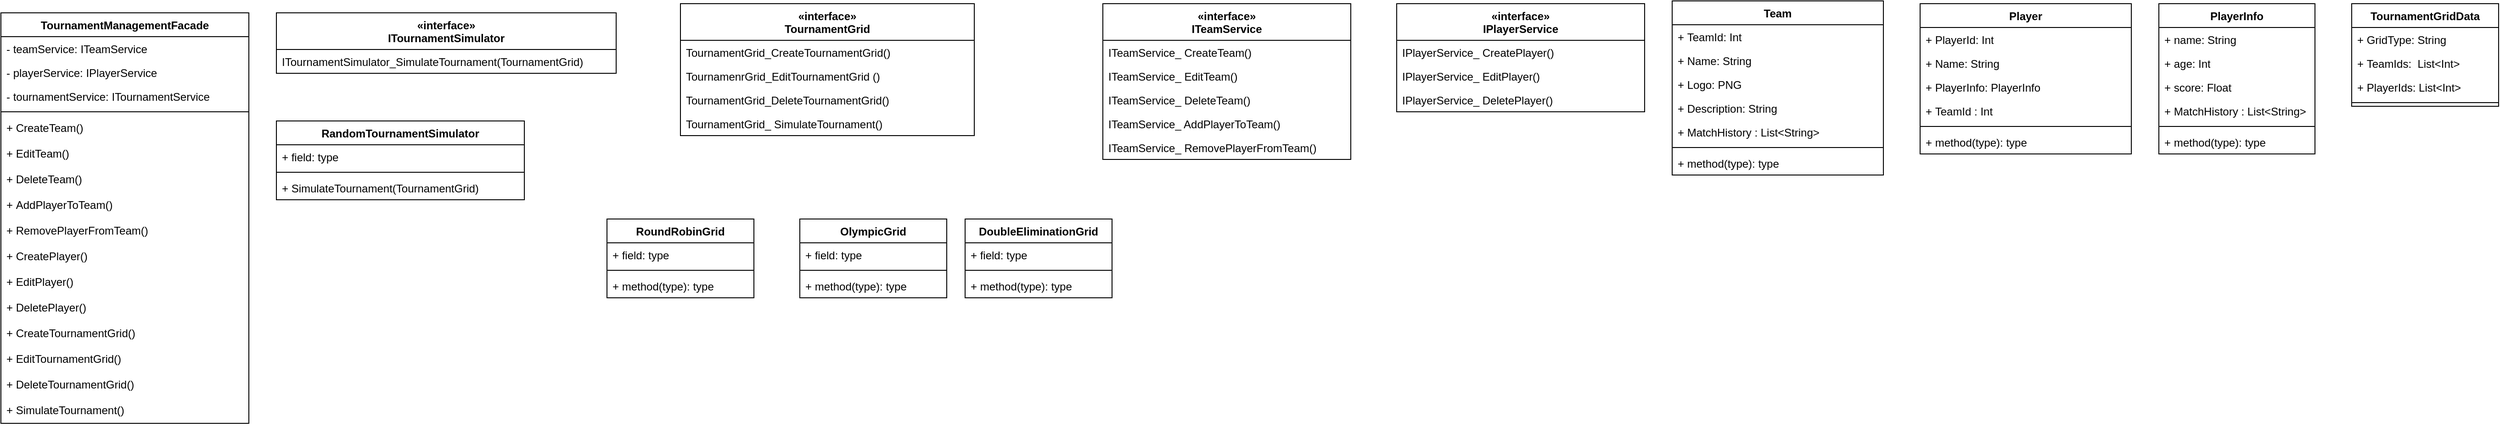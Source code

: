 <mxfile version="21.2.9" type="github">
  <diagram id="C5RBs43oDa-KdzZeNtuy" name="Page-1">
    <mxGraphModel dx="3264" dy="1377" grid="1" gridSize="10" guides="1" tooltips="1" connect="1" arrows="1" fold="1" page="1" pageScale="1" pageWidth="827" pageHeight="1169" math="0" shadow="0">
      <root>
        <mxCell id="WIyWlLk6GJQsqaUBKTNV-0" />
        <mxCell id="WIyWlLk6GJQsqaUBKTNV-1" parent="WIyWlLk6GJQsqaUBKTNV-0" />
        <mxCell id="vm9r3D2uJ9Y_jTXmRqwd-94" value="«interface»&lt;br style=&quot;border-color: var(--border-color); font-weight: 400;&quot;&gt;&lt;b style=&quot;border-color: var(--border-color);&quot;&gt;ITeamService&lt;/b&gt;" style="swimlane;fontStyle=1;align=center;verticalAlign=top;childLayout=stackLayout;horizontal=1;startSize=40;horizontalStack=0;resizeParent=1;resizeParentMax=0;resizeLast=0;collapsible=1;marginBottom=0;whiteSpace=wrap;html=1;" vertex="1" parent="WIyWlLk6GJQsqaUBKTNV-1">
          <mxGeometry x="460" y="350" width="270" height="170" as="geometry">
            <mxRectangle x="480" y="430" width="120" height="40" as="alternateBounds" />
          </mxGeometry>
        </mxCell>
        <mxCell id="vm9r3D2uJ9Y_jTXmRqwd-95" value="ITeamService_ CreateTeam()" style="text;strokeColor=none;fillColor=none;align=left;verticalAlign=top;spacingLeft=4;spacingRight=4;overflow=hidden;rotatable=0;points=[[0,0.5],[1,0.5]];portConstraint=eastwest;whiteSpace=wrap;html=1;" vertex="1" parent="vm9r3D2uJ9Y_jTXmRqwd-94">
          <mxGeometry y="40" width="270" height="26" as="geometry" />
        </mxCell>
        <mxCell id="vm9r3D2uJ9Y_jTXmRqwd-100" value="ITeamService_ EditTeam()" style="text;strokeColor=none;fillColor=none;align=left;verticalAlign=top;spacingLeft=4;spacingRight=4;overflow=hidden;rotatable=0;points=[[0,0.5],[1,0.5]];portConstraint=eastwest;whiteSpace=wrap;html=1;" vertex="1" parent="vm9r3D2uJ9Y_jTXmRqwd-94">
          <mxGeometry y="66" width="270" height="26" as="geometry" />
        </mxCell>
        <mxCell id="vm9r3D2uJ9Y_jTXmRqwd-98" value="ITeamService_ DeleteTeam()" style="text;strokeColor=none;fillColor=none;align=left;verticalAlign=top;spacingLeft=4;spacingRight=4;overflow=hidden;rotatable=0;points=[[0,0.5],[1,0.5]];portConstraint=eastwest;whiteSpace=wrap;html=1;" vertex="1" parent="vm9r3D2uJ9Y_jTXmRqwd-94">
          <mxGeometry y="92" width="270" height="26" as="geometry" />
        </mxCell>
        <mxCell id="vm9r3D2uJ9Y_jTXmRqwd-101" value="ITeamService_ AddPlayerToTeam()" style="text;strokeColor=none;fillColor=none;align=left;verticalAlign=top;spacingLeft=4;spacingRight=4;overflow=hidden;rotatable=0;points=[[0,0.5],[1,0.5]];portConstraint=eastwest;whiteSpace=wrap;html=1;" vertex="1" parent="vm9r3D2uJ9Y_jTXmRqwd-94">
          <mxGeometry y="118" width="270" height="26" as="geometry" />
        </mxCell>
        <mxCell id="vm9r3D2uJ9Y_jTXmRqwd-99" value="ITeamService_ RemovePlayerFromTeam()" style="text;strokeColor=none;fillColor=none;align=left;verticalAlign=top;spacingLeft=4;spacingRight=4;overflow=hidden;rotatable=0;points=[[0,0.5],[1,0.5]];portConstraint=eastwest;whiteSpace=wrap;html=1;" vertex="1" parent="vm9r3D2uJ9Y_jTXmRqwd-94">
          <mxGeometry y="144" width="270" height="26" as="geometry" />
        </mxCell>
        <mxCell id="vm9r3D2uJ9Y_jTXmRqwd-103" value="«interface»&lt;br style=&quot;border-color: var(--border-color); font-weight: 400;&quot;&gt;IPlayerService" style="swimlane;fontStyle=1;align=center;verticalAlign=top;childLayout=stackLayout;horizontal=1;startSize=40;horizontalStack=0;resizeParent=1;resizeParentMax=0;resizeLast=0;collapsible=1;marginBottom=0;whiteSpace=wrap;html=1;" vertex="1" parent="WIyWlLk6GJQsqaUBKTNV-1">
          <mxGeometry x="780" y="350" width="270" height="118" as="geometry">
            <mxRectangle x="480" y="430" width="120" height="40" as="alternateBounds" />
          </mxGeometry>
        </mxCell>
        <mxCell id="vm9r3D2uJ9Y_jTXmRqwd-104" value="IPlayerService_ CreatePlayer()" style="text;strokeColor=none;fillColor=none;align=left;verticalAlign=top;spacingLeft=4;spacingRight=4;overflow=hidden;rotatable=0;points=[[0,0.5],[1,0.5]];portConstraint=eastwest;whiteSpace=wrap;html=1;" vertex="1" parent="vm9r3D2uJ9Y_jTXmRqwd-103">
          <mxGeometry y="40" width="270" height="26" as="geometry" />
        </mxCell>
        <mxCell id="vm9r3D2uJ9Y_jTXmRqwd-105" value="IPlayerService_&amp;nbsp;EditPlayer()" style="text;strokeColor=none;fillColor=none;align=left;verticalAlign=top;spacingLeft=4;spacingRight=4;overflow=hidden;rotatable=0;points=[[0,0.5],[1,0.5]];portConstraint=eastwest;whiteSpace=wrap;html=1;" vertex="1" parent="vm9r3D2uJ9Y_jTXmRqwd-103">
          <mxGeometry y="66" width="270" height="26" as="geometry" />
        </mxCell>
        <mxCell id="vm9r3D2uJ9Y_jTXmRqwd-106" value="IPlayerService_&amp;nbsp;DeletePlayer()" style="text;strokeColor=none;fillColor=none;align=left;verticalAlign=top;spacingLeft=4;spacingRight=4;overflow=hidden;rotatable=0;points=[[0,0.5],[1,0.5]];portConstraint=eastwest;whiteSpace=wrap;html=1;" vertex="1" parent="vm9r3D2uJ9Y_jTXmRqwd-103">
          <mxGeometry y="92" width="270" height="26" as="geometry" />
        </mxCell>
        <mxCell id="vm9r3D2uJ9Y_jTXmRqwd-109" value="Team" style="swimlane;fontStyle=1;align=center;verticalAlign=top;childLayout=stackLayout;horizontal=1;startSize=26;horizontalStack=0;resizeParent=1;resizeParentMax=0;resizeLast=0;collapsible=1;marginBottom=0;whiteSpace=wrap;html=1;" vertex="1" parent="WIyWlLk6GJQsqaUBKTNV-1">
          <mxGeometry x="1080" y="347" width="230" height="190" as="geometry" />
        </mxCell>
        <mxCell id="vm9r3D2uJ9Y_jTXmRqwd-110" value="+&amp;nbsp;TeamId: Int" style="text;strokeColor=none;fillColor=none;align=left;verticalAlign=top;spacingLeft=4;spacingRight=4;overflow=hidden;rotatable=0;points=[[0,0.5],[1,0.5]];portConstraint=eastwest;whiteSpace=wrap;html=1;" vertex="1" parent="vm9r3D2uJ9Y_jTXmRqwd-109">
          <mxGeometry y="26" width="230" height="26" as="geometry" />
        </mxCell>
        <mxCell id="vm9r3D2uJ9Y_jTXmRqwd-147" value="+&amp;nbsp;Name: String" style="text;strokeColor=none;fillColor=none;align=left;verticalAlign=top;spacingLeft=4;spacingRight=4;overflow=hidden;rotatable=0;points=[[0,0.5],[1,0.5]];portConstraint=eastwest;whiteSpace=wrap;html=1;" vertex="1" parent="vm9r3D2uJ9Y_jTXmRqwd-109">
          <mxGeometry y="52" width="230" height="26" as="geometry" />
        </mxCell>
        <mxCell id="vm9r3D2uJ9Y_jTXmRqwd-114" value="+ Logo: PNG" style="text;strokeColor=none;fillColor=none;align=left;verticalAlign=top;spacingLeft=4;spacingRight=4;overflow=hidden;rotatable=0;points=[[0,0.5],[1,0.5]];portConstraint=eastwest;whiteSpace=wrap;html=1;" vertex="1" parent="vm9r3D2uJ9Y_jTXmRqwd-109">
          <mxGeometry y="78" width="230" height="26" as="geometry" />
        </mxCell>
        <mxCell id="vm9r3D2uJ9Y_jTXmRqwd-148" value="+&amp;nbsp;Description: String" style="text;strokeColor=none;fillColor=none;align=left;verticalAlign=top;spacingLeft=4;spacingRight=4;overflow=hidden;rotatable=0;points=[[0,0.5],[1,0.5]];portConstraint=eastwest;whiteSpace=wrap;html=1;" vertex="1" parent="vm9r3D2uJ9Y_jTXmRqwd-109">
          <mxGeometry y="104" width="230" height="26" as="geometry" />
        </mxCell>
        <mxCell id="vm9r3D2uJ9Y_jTXmRqwd-115" value="+ MatchHistory : List&amp;lt;String&amp;gt;" style="text;strokeColor=none;fillColor=none;align=left;verticalAlign=top;spacingLeft=4;spacingRight=4;overflow=hidden;rotatable=0;points=[[0,0.5],[1,0.5]];portConstraint=eastwest;whiteSpace=wrap;html=1;" vertex="1" parent="vm9r3D2uJ9Y_jTXmRqwd-109">
          <mxGeometry y="130" width="230" height="26" as="geometry" />
        </mxCell>
        <mxCell id="vm9r3D2uJ9Y_jTXmRqwd-111" value="" style="line;strokeWidth=1;fillColor=none;align=left;verticalAlign=middle;spacingTop=-1;spacingLeft=3;spacingRight=3;rotatable=0;labelPosition=right;points=[];portConstraint=eastwest;strokeColor=inherit;" vertex="1" parent="vm9r3D2uJ9Y_jTXmRqwd-109">
          <mxGeometry y="156" width="230" height="8" as="geometry" />
        </mxCell>
        <mxCell id="vm9r3D2uJ9Y_jTXmRqwd-146" value="+ method(type): type" style="text;strokeColor=none;fillColor=none;align=left;verticalAlign=top;spacingLeft=4;spacingRight=4;overflow=hidden;rotatable=0;points=[[0,0.5],[1,0.5]];portConstraint=eastwest;whiteSpace=wrap;html=1;" vertex="1" parent="vm9r3D2uJ9Y_jTXmRqwd-109">
          <mxGeometry y="164" width="230" height="26" as="geometry" />
        </mxCell>
        <mxCell id="vm9r3D2uJ9Y_jTXmRqwd-122" value="Player" style="swimlane;fontStyle=1;align=center;verticalAlign=top;childLayout=stackLayout;horizontal=1;startSize=26;horizontalStack=0;resizeParent=1;resizeParentMax=0;resizeLast=0;collapsible=1;marginBottom=0;whiteSpace=wrap;html=1;" vertex="1" parent="WIyWlLk6GJQsqaUBKTNV-1">
          <mxGeometry x="1350" y="350" width="230" height="164" as="geometry" />
        </mxCell>
        <mxCell id="vm9r3D2uJ9Y_jTXmRqwd-123" value="+&amp;nbsp;PlayerId: Int" style="text;strokeColor=none;fillColor=none;align=left;verticalAlign=top;spacingLeft=4;spacingRight=4;overflow=hidden;rotatable=0;points=[[0,0.5],[1,0.5]];portConstraint=eastwest;whiteSpace=wrap;html=1;" vertex="1" parent="vm9r3D2uJ9Y_jTXmRqwd-122">
          <mxGeometry y="26" width="230" height="26" as="geometry" />
        </mxCell>
        <mxCell id="vm9r3D2uJ9Y_jTXmRqwd-124" value="+ Name: String" style="text;strokeColor=none;fillColor=none;align=left;verticalAlign=top;spacingLeft=4;spacingRight=4;overflow=hidden;rotatable=0;points=[[0,0.5],[1,0.5]];portConstraint=eastwest;whiteSpace=wrap;html=1;" vertex="1" parent="vm9r3D2uJ9Y_jTXmRqwd-122">
          <mxGeometry y="52" width="230" height="26" as="geometry" />
        </mxCell>
        <mxCell id="vm9r3D2uJ9Y_jTXmRqwd-125" value="+&amp;nbsp;PlayerInfo:&amp;nbsp;PlayerInfo" style="text;strokeColor=none;fillColor=none;align=left;verticalAlign=top;spacingLeft=4;spacingRight=4;overflow=hidden;rotatable=0;points=[[0,0.5],[1,0.5]];portConstraint=eastwest;whiteSpace=wrap;html=1;" vertex="1" parent="vm9r3D2uJ9Y_jTXmRqwd-122">
          <mxGeometry y="78" width="230" height="26" as="geometry" />
        </mxCell>
        <mxCell id="vm9r3D2uJ9Y_jTXmRqwd-126" value="+&amp;nbsp;TeamId&amp;nbsp;: Int" style="text;strokeColor=none;fillColor=none;align=left;verticalAlign=top;spacingLeft=4;spacingRight=4;overflow=hidden;rotatable=0;points=[[0,0.5],[1,0.5]];portConstraint=eastwest;whiteSpace=wrap;html=1;" vertex="1" parent="vm9r3D2uJ9Y_jTXmRqwd-122">
          <mxGeometry y="104" width="230" height="26" as="geometry" />
        </mxCell>
        <mxCell id="vm9r3D2uJ9Y_jTXmRqwd-128" value="" style="line;strokeWidth=1;fillColor=none;align=left;verticalAlign=middle;spacingTop=-1;spacingLeft=3;spacingRight=3;rotatable=0;labelPosition=right;points=[];portConstraint=eastwest;strokeColor=inherit;" vertex="1" parent="vm9r3D2uJ9Y_jTXmRqwd-122">
          <mxGeometry y="130" width="230" height="8" as="geometry" />
        </mxCell>
        <mxCell id="vm9r3D2uJ9Y_jTXmRqwd-145" value="+ method(type): type" style="text;strokeColor=none;fillColor=none;align=left;verticalAlign=top;spacingLeft=4;spacingRight=4;overflow=hidden;rotatable=0;points=[[0,0.5],[1,0.5]];portConstraint=eastwest;whiteSpace=wrap;html=1;" vertex="1" parent="vm9r3D2uJ9Y_jTXmRqwd-122">
          <mxGeometry y="138" width="230" height="26" as="geometry" />
        </mxCell>
        <mxCell id="vm9r3D2uJ9Y_jTXmRqwd-130" value="PlayerInfo" style="swimlane;fontStyle=1;align=center;verticalAlign=top;childLayout=stackLayout;horizontal=1;startSize=26;horizontalStack=0;resizeParent=1;resizeParentMax=0;resizeLast=0;collapsible=1;marginBottom=0;whiteSpace=wrap;html=1;" vertex="1" parent="WIyWlLk6GJQsqaUBKTNV-1">
          <mxGeometry x="1610" y="350" width="170" height="164" as="geometry" />
        </mxCell>
        <mxCell id="vm9r3D2uJ9Y_jTXmRqwd-131" value="+ name: String" style="text;strokeColor=none;fillColor=none;align=left;verticalAlign=top;spacingLeft=4;spacingRight=4;overflow=hidden;rotatable=0;points=[[0,0.5],[1,0.5]];portConstraint=eastwest;whiteSpace=wrap;html=1;" vertex="1" parent="vm9r3D2uJ9Y_jTXmRqwd-130">
          <mxGeometry y="26" width="170" height="26" as="geometry" />
        </mxCell>
        <mxCell id="vm9r3D2uJ9Y_jTXmRqwd-172" value="+ age: Int" style="text;strokeColor=none;fillColor=none;align=left;verticalAlign=top;spacingLeft=4;spacingRight=4;overflow=hidden;rotatable=0;points=[[0,0.5],[1,0.5]];portConstraint=eastwest;whiteSpace=wrap;html=1;" vertex="1" parent="vm9r3D2uJ9Y_jTXmRqwd-130">
          <mxGeometry y="52" width="170" height="26" as="geometry" />
        </mxCell>
        <mxCell id="vm9r3D2uJ9Y_jTXmRqwd-171" value="+ score: Float" style="text;strokeColor=none;fillColor=none;align=left;verticalAlign=top;spacingLeft=4;spacingRight=4;overflow=hidden;rotatable=0;points=[[0,0.5],[1,0.5]];portConstraint=eastwest;whiteSpace=wrap;html=1;" vertex="1" parent="vm9r3D2uJ9Y_jTXmRqwd-130">
          <mxGeometry y="78" width="170" height="26" as="geometry" />
        </mxCell>
        <mxCell id="vm9r3D2uJ9Y_jTXmRqwd-173" value="+ MatchHistory : List&amp;lt;String&amp;gt;" style="text;strokeColor=none;fillColor=none;align=left;verticalAlign=top;spacingLeft=4;spacingRight=4;overflow=hidden;rotatable=0;points=[[0,0.5],[1,0.5]];portConstraint=eastwest;whiteSpace=wrap;html=1;" vertex="1" parent="vm9r3D2uJ9Y_jTXmRqwd-130">
          <mxGeometry y="104" width="170" height="26" as="geometry" />
        </mxCell>
        <mxCell id="vm9r3D2uJ9Y_jTXmRqwd-132" value="" style="line;strokeWidth=1;fillColor=none;align=left;verticalAlign=middle;spacingTop=-1;spacingLeft=3;spacingRight=3;rotatable=0;labelPosition=right;points=[];portConstraint=eastwest;strokeColor=inherit;" vertex="1" parent="vm9r3D2uJ9Y_jTXmRqwd-130">
          <mxGeometry y="130" width="170" height="8" as="geometry" />
        </mxCell>
        <mxCell id="vm9r3D2uJ9Y_jTXmRqwd-133" value="+ method(type): type" style="text;strokeColor=none;fillColor=none;align=left;verticalAlign=top;spacingLeft=4;spacingRight=4;overflow=hidden;rotatable=0;points=[[0,0.5],[1,0.5]];portConstraint=eastwest;whiteSpace=wrap;html=1;" vertex="1" parent="vm9r3D2uJ9Y_jTXmRqwd-130">
          <mxGeometry y="138" width="170" height="26" as="geometry" />
        </mxCell>
        <mxCell id="vm9r3D2uJ9Y_jTXmRqwd-149" value="«interface»&lt;br style=&quot;border-color: var(--border-color); font-weight: 400;&quot;&gt;TournamentGrid" style="swimlane;fontStyle=1;align=center;verticalAlign=top;childLayout=stackLayout;horizontal=1;startSize=40;horizontalStack=0;resizeParent=1;resizeParentMax=0;resizeLast=0;collapsible=1;marginBottom=0;whiteSpace=wrap;html=1;" vertex="1" parent="WIyWlLk6GJQsqaUBKTNV-1">
          <mxGeometry y="350" width="320" height="144" as="geometry">
            <mxRectangle x="480" y="430" width="120" height="40" as="alternateBounds" />
          </mxGeometry>
        </mxCell>
        <mxCell id="vm9r3D2uJ9Y_jTXmRqwd-150" value="TournamentGrid_CreateTournamentGrid()" style="text;strokeColor=none;fillColor=none;align=left;verticalAlign=top;spacingLeft=4;spacingRight=4;overflow=hidden;rotatable=0;points=[[0,0.5],[1,0.5]];portConstraint=eastwest;whiteSpace=wrap;html=1;" vertex="1" parent="vm9r3D2uJ9Y_jTXmRqwd-149">
          <mxGeometry y="40" width="320" height="26" as="geometry" />
        </mxCell>
        <mxCell id="vm9r3D2uJ9Y_jTXmRqwd-151" value="TournamenrGrid_EditTournamentGrid ()" style="text;strokeColor=none;fillColor=none;align=left;verticalAlign=top;spacingLeft=4;spacingRight=4;overflow=hidden;rotatable=0;points=[[0,0.5],[1,0.5]];portConstraint=eastwest;whiteSpace=wrap;html=1;" vertex="1" parent="vm9r3D2uJ9Y_jTXmRqwd-149">
          <mxGeometry y="66" width="320" height="26" as="geometry" />
        </mxCell>
        <mxCell id="vm9r3D2uJ9Y_jTXmRqwd-152" value="TournamentGrid_DeleteTournamentGrid()" style="text;strokeColor=none;fillColor=none;align=left;verticalAlign=top;spacingLeft=4;spacingRight=4;overflow=hidden;rotatable=0;points=[[0,0.5],[1,0.5]];portConstraint=eastwest;whiteSpace=wrap;html=1;" vertex="1" parent="vm9r3D2uJ9Y_jTXmRqwd-149">
          <mxGeometry y="92" width="320" height="26" as="geometry" />
        </mxCell>
        <mxCell id="vm9r3D2uJ9Y_jTXmRqwd-153" value="TournamentGrid_ SimulateTournament()" style="text;strokeColor=none;fillColor=none;align=left;verticalAlign=top;spacingLeft=4;spacingRight=4;overflow=hidden;rotatable=0;points=[[0,0.5],[1,0.5]];portConstraint=eastwest;whiteSpace=wrap;html=1;" vertex="1" parent="vm9r3D2uJ9Y_jTXmRqwd-149">
          <mxGeometry y="118" width="320" height="26" as="geometry" />
        </mxCell>
        <mxCell id="vm9r3D2uJ9Y_jTXmRqwd-155" value="RoundRobinGrid" style="swimlane;fontStyle=1;align=center;verticalAlign=top;childLayout=stackLayout;horizontal=1;startSize=26;horizontalStack=0;resizeParent=1;resizeParentMax=0;resizeLast=0;collapsible=1;marginBottom=0;whiteSpace=wrap;html=1;" vertex="1" parent="WIyWlLk6GJQsqaUBKTNV-1">
          <mxGeometry x="-80" y="585" width="160" height="86" as="geometry" />
        </mxCell>
        <mxCell id="vm9r3D2uJ9Y_jTXmRqwd-156" value="+ field: type" style="text;strokeColor=none;fillColor=none;align=left;verticalAlign=top;spacingLeft=4;spacingRight=4;overflow=hidden;rotatable=0;points=[[0,0.5],[1,0.5]];portConstraint=eastwest;whiteSpace=wrap;html=1;" vertex="1" parent="vm9r3D2uJ9Y_jTXmRqwd-155">
          <mxGeometry y="26" width="160" height="26" as="geometry" />
        </mxCell>
        <mxCell id="vm9r3D2uJ9Y_jTXmRqwd-157" value="" style="line;strokeWidth=1;fillColor=none;align=left;verticalAlign=middle;spacingTop=-1;spacingLeft=3;spacingRight=3;rotatable=0;labelPosition=right;points=[];portConstraint=eastwest;strokeColor=inherit;" vertex="1" parent="vm9r3D2uJ9Y_jTXmRqwd-155">
          <mxGeometry y="52" width="160" height="8" as="geometry" />
        </mxCell>
        <mxCell id="vm9r3D2uJ9Y_jTXmRqwd-158" value="+ method(type): type" style="text;strokeColor=none;fillColor=none;align=left;verticalAlign=top;spacingLeft=4;spacingRight=4;overflow=hidden;rotatable=0;points=[[0,0.5],[1,0.5]];portConstraint=eastwest;whiteSpace=wrap;html=1;" vertex="1" parent="vm9r3D2uJ9Y_jTXmRqwd-155">
          <mxGeometry y="60" width="160" height="26" as="geometry" />
        </mxCell>
        <mxCell id="vm9r3D2uJ9Y_jTXmRqwd-159" value="OlympicGrid" style="swimlane;fontStyle=1;align=center;verticalAlign=top;childLayout=stackLayout;horizontal=1;startSize=26;horizontalStack=0;resizeParent=1;resizeParentMax=0;resizeLast=0;collapsible=1;marginBottom=0;whiteSpace=wrap;html=1;" vertex="1" parent="WIyWlLk6GJQsqaUBKTNV-1">
          <mxGeometry x="130" y="585" width="160" height="86" as="geometry" />
        </mxCell>
        <mxCell id="vm9r3D2uJ9Y_jTXmRqwd-160" value="+ field: type" style="text;strokeColor=none;fillColor=none;align=left;verticalAlign=top;spacingLeft=4;spacingRight=4;overflow=hidden;rotatable=0;points=[[0,0.5],[1,0.5]];portConstraint=eastwest;whiteSpace=wrap;html=1;" vertex="1" parent="vm9r3D2uJ9Y_jTXmRqwd-159">
          <mxGeometry y="26" width="160" height="26" as="geometry" />
        </mxCell>
        <mxCell id="vm9r3D2uJ9Y_jTXmRqwd-161" value="" style="line;strokeWidth=1;fillColor=none;align=left;verticalAlign=middle;spacingTop=-1;spacingLeft=3;spacingRight=3;rotatable=0;labelPosition=right;points=[];portConstraint=eastwest;strokeColor=inherit;" vertex="1" parent="vm9r3D2uJ9Y_jTXmRqwd-159">
          <mxGeometry y="52" width="160" height="8" as="geometry" />
        </mxCell>
        <mxCell id="vm9r3D2uJ9Y_jTXmRqwd-162" value="+ method(type): type" style="text;strokeColor=none;fillColor=none;align=left;verticalAlign=top;spacingLeft=4;spacingRight=4;overflow=hidden;rotatable=0;points=[[0,0.5],[1,0.5]];portConstraint=eastwest;whiteSpace=wrap;html=1;" vertex="1" parent="vm9r3D2uJ9Y_jTXmRqwd-159">
          <mxGeometry y="60" width="160" height="26" as="geometry" />
        </mxCell>
        <mxCell id="vm9r3D2uJ9Y_jTXmRqwd-163" value="DoubleEliminationGrid" style="swimlane;fontStyle=1;align=center;verticalAlign=top;childLayout=stackLayout;horizontal=1;startSize=26;horizontalStack=0;resizeParent=1;resizeParentMax=0;resizeLast=0;collapsible=1;marginBottom=0;whiteSpace=wrap;html=1;" vertex="1" parent="WIyWlLk6GJQsqaUBKTNV-1">
          <mxGeometry x="310" y="585" width="160" height="86" as="geometry" />
        </mxCell>
        <mxCell id="vm9r3D2uJ9Y_jTXmRqwd-164" value="+ field: type" style="text;strokeColor=none;fillColor=none;align=left;verticalAlign=top;spacingLeft=4;spacingRight=4;overflow=hidden;rotatable=0;points=[[0,0.5],[1,0.5]];portConstraint=eastwest;whiteSpace=wrap;html=1;" vertex="1" parent="vm9r3D2uJ9Y_jTXmRqwd-163">
          <mxGeometry y="26" width="160" height="26" as="geometry" />
        </mxCell>
        <mxCell id="vm9r3D2uJ9Y_jTXmRqwd-165" value="" style="line;strokeWidth=1;fillColor=none;align=left;verticalAlign=middle;spacingTop=-1;spacingLeft=3;spacingRight=3;rotatable=0;labelPosition=right;points=[];portConstraint=eastwest;strokeColor=inherit;" vertex="1" parent="vm9r3D2uJ9Y_jTXmRqwd-163">
          <mxGeometry y="52" width="160" height="8" as="geometry" />
        </mxCell>
        <mxCell id="vm9r3D2uJ9Y_jTXmRqwd-166" value="+ method(type): type" style="text;strokeColor=none;fillColor=none;align=left;verticalAlign=top;spacingLeft=4;spacingRight=4;overflow=hidden;rotatable=0;points=[[0,0.5],[1,0.5]];portConstraint=eastwest;whiteSpace=wrap;html=1;" vertex="1" parent="vm9r3D2uJ9Y_jTXmRqwd-163">
          <mxGeometry y="60" width="160" height="26" as="geometry" />
        </mxCell>
        <mxCell id="vm9r3D2uJ9Y_jTXmRqwd-167" value="TournamentGridData" style="swimlane;fontStyle=1;align=center;verticalAlign=top;childLayout=stackLayout;horizontal=1;startSize=26;horizontalStack=0;resizeParent=1;resizeParentMax=0;resizeLast=0;collapsible=1;marginBottom=0;whiteSpace=wrap;html=1;" vertex="1" parent="WIyWlLk6GJQsqaUBKTNV-1">
          <mxGeometry x="1820" y="350" width="160" height="112" as="geometry" />
        </mxCell>
        <mxCell id="vm9r3D2uJ9Y_jTXmRqwd-168" value="+&amp;nbsp;GridType: String" style="text;strokeColor=none;fillColor=none;align=left;verticalAlign=top;spacingLeft=4;spacingRight=4;overflow=hidden;rotatable=0;points=[[0,0.5],[1,0.5]];portConstraint=eastwest;whiteSpace=wrap;html=1;" vertex="1" parent="vm9r3D2uJ9Y_jTXmRqwd-167">
          <mxGeometry y="26" width="160" height="26" as="geometry" />
        </mxCell>
        <mxCell id="vm9r3D2uJ9Y_jTXmRqwd-176" value="+&amp;nbsp;TeamIds:&amp;nbsp;&amp;nbsp;List&amp;lt;Int&amp;gt;" style="text;strokeColor=none;fillColor=none;align=left;verticalAlign=top;spacingLeft=4;spacingRight=4;overflow=hidden;rotatable=0;points=[[0,0.5],[1,0.5]];portConstraint=eastwest;whiteSpace=wrap;html=1;" vertex="1" parent="vm9r3D2uJ9Y_jTXmRqwd-167">
          <mxGeometry y="52" width="160" height="26" as="geometry" />
        </mxCell>
        <mxCell id="vm9r3D2uJ9Y_jTXmRqwd-175" value="+&amp;nbsp;PlayerIds: List&amp;lt;Int&amp;gt;" style="text;strokeColor=none;fillColor=none;align=left;verticalAlign=top;spacingLeft=4;spacingRight=4;overflow=hidden;rotatable=0;points=[[0,0.5],[1,0.5]];portConstraint=eastwest;whiteSpace=wrap;html=1;" vertex="1" parent="vm9r3D2uJ9Y_jTXmRqwd-167">
          <mxGeometry y="78" width="160" height="26" as="geometry" />
        </mxCell>
        <mxCell id="vm9r3D2uJ9Y_jTXmRqwd-169" value="" style="line;strokeWidth=1;fillColor=none;align=left;verticalAlign=middle;spacingTop=-1;spacingLeft=3;spacingRight=3;rotatable=0;labelPosition=right;points=[];portConstraint=eastwest;strokeColor=inherit;" vertex="1" parent="vm9r3D2uJ9Y_jTXmRqwd-167">
          <mxGeometry y="104" width="160" height="8" as="geometry" />
        </mxCell>
        <mxCell id="vm9r3D2uJ9Y_jTXmRqwd-181" value="«interface»&lt;br style=&quot;border-color: var(--border-color); font-weight: 400;&quot;&gt;ITournamentSimulator" style="swimlane;fontStyle=1;align=center;verticalAlign=top;childLayout=stackLayout;horizontal=1;startSize=40;horizontalStack=0;resizeParent=1;resizeParentMax=0;resizeLast=0;collapsible=1;marginBottom=0;whiteSpace=wrap;html=1;" vertex="1" parent="WIyWlLk6GJQsqaUBKTNV-1">
          <mxGeometry x="-440" y="360" width="370" height="66" as="geometry">
            <mxRectangle x="480" y="430" width="120" height="40" as="alternateBounds" />
          </mxGeometry>
        </mxCell>
        <mxCell id="vm9r3D2uJ9Y_jTXmRqwd-182" value="ITournamentSimulator_SimulateTournament(TournamentGrid)" style="text;strokeColor=none;fillColor=none;align=left;verticalAlign=top;spacingLeft=4;spacingRight=4;overflow=hidden;rotatable=0;points=[[0,0.5],[1,0.5]];portConstraint=eastwest;whiteSpace=wrap;html=1;" vertex="1" parent="vm9r3D2uJ9Y_jTXmRqwd-181">
          <mxGeometry y="40" width="370" height="26" as="geometry" />
        </mxCell>
        <mxCell id="vm9r3D2uJ9Y_jTXmRqwd-186" value="RandomTournamentSimulator" style="swimlane;fontStyle=1;align=center;verticalAlign=top;childLayout=stackLayout;horizontal=1;startSize=26;horizontalStack=0;resizeParent=1;resizeParentMax=0;resizeLast=0;collapsible=1;marginBottom=0;whiteSpace=wrap;html=1;" vertex="1" parent="WIyWlLk6GJQsqaUBKTNV-1">
          <mxGeometry x="-440" y="478" width="270" height="86" as="geometry" />
        </mxCell>
        <mxCell id="vm9r3D2uJ9Y_jTXmRqwd-187" value="+ field: type" style="text;strokeColor=none;fillColor=none;align=left;verticalAlign=top;spacingLeft=4;spacingRight=4;overflow=hidden;rotatable=0;points=[[0,0.5],[1,0.5]];portConstraint=eastwest;whiteSpace=wrap;html=1;" vertex="1" parent="vm9r3D2uJ9Y_jTXmRqwd-186">
          <mxGeometry y="26" width="270" height="26" as="geometry" />
        </mxCell>
        <mxCell id="vm9r3D2uJ9Y_jTXmRqwd-188" value="" style="line;strokeWidth=1;fillColor=none;align=left;verticalAlign=middle;spacingTop=-1;spacingLeft=3;spacingRight=3;rotatable=0;labelPosition=right;points=[];portConstraint=eastwest;strokeColor=inherit;" vertex="1" parent="vm9r3D2uJ9Y_jTXmRqwd-186">
          <mxGeometry y="52" width="270" height="8" as="geometry" />
        </mxCell>
        <mxCell id="vm9r3D2uJ9Y_jTXmRqwd-189" value="+&amp;nbsp;SimulateTournament(TournamentGrid)" style="text;strokeColor=none;fillColor=none;align=left;verticalAlign=top;spacingLeft=4;spacingRight=4;overflow=hidden;rotatable=0;points=[[0,0.5],[1,0.5]];portConstraint=eastwest;whiteSpace=wrap;html=1;" vertex="1" parent="vm9r3D2uJ9Y_jTXmRqwd-186">
          <mxGeometry y="60" width="270" height="26" as="geometry" />
        </mxCell>
        <mxCell id="vm9r3D2uJ9Y_jTXmRqwd-190" value="TournamentManagementFacade" style="swimlane;fontStyle=1;align=center;verticalAlign=top;childLayout=stackLayout;horizontal=1;startSize=26;horizontalStack=0;resizeParent=1;resizeParentMax=0;resizeLast=0;collapsible=1;marginBottom=0;whiteSpace=wrap;html=1;" vertex="1" parent="WIyWlLk6GJQsqaUBKTNV-1">
          <mxGeometry x="-740" y="360" width="270" height="448" as="geometry" />
        </mxCell>
        <mxCell id="vm9r3D2uJ9Y_jTXmRqwd-191" value="-&amp;nbsp;teamService:&amp;nbsp;ITeamService" style="text;strokeColor=none;fillColor=none;align=left;verticalAlign=top;spacingLeft=4;spacingRight=4;overflow=hidden;rotatable=0;points=[[0,0.5],[1,0.5]];portConstraint=eastwest;whiteSpace=wrap;html=1;" vertex="1" parent="vm9r3D2uJ9Y_jTXmRqwd-190">
          <mxGeometry y="26" width="270" height="26" as="geometry" />
        </mxCell>
        <mxCell id="vm9r3D2uJ9Y_jTXmRqwd-195" value="-&amp;nbsp;playerService:&amp;nbsp;IPlayerService" style="text;strokeColor=none;fillColor=none;align=left;verticalAlign=top;spacingLeft=4;spacingRight=4;overflow=hidden;rotatable=0;points=[[0,0.5],[1,0.5]];portConstraint=eastwest;whiteSpace=wrap;html=1;" vertex="1" parent="vm9r3D2uJ9Y_jTXmRqwd-190">
          <mxGeometry y="52" width="270" height="26" as="geometry" />
        </mxCell>
        <mxCell id="vm9r3D2uJ9Y_jTXmRqwd-194" value="-&amp;nbsp;tournamentService:&amp;nbsp;ITournamentService" style="text;strokeColor=none;fillColor=none;align=left;verticalAlign=top;spacingLeft=4;spacingRight=4;overflow=hidden;rotatable=0;points=[[0,0.5],[1,0.5]];portConstraint=eastwest;whiteSpace=wrap;html=1;" vertex="1" parent="vm9r3D2uJ9Y_jTXmRqwd-190">
          <mxGeometry y="78" width="270" height="26" as="geometry" />
        </mxCell>
        <mxCell id="vm9r3D2uJ9Y_jTXmRqwd-192" value="" style="line;strokeWidth=1;fillColor=none;align=left;verticalAlign=middle;spacingTop=-1;spacingLeft=3;spacingRight=3;rotatable=0;labelPosition=right;points=[];portConstraint=eastwest;strokeColor=inherit;" vertex="1" parent="vm9r3D2uJ9Y_jTXmRqwd-190">
          <mxGeometry y="104" width="270" height="8" as="geometry" />
        </mxCell>
        <mxCell id="vm9r3D2uJ9Y_jTXmRqwd-193" value="+&amp;nbsp;CreateTeam()" style="text;strokeColor=none;fillColor=none;align=left;verticalAlign=top;spacingLeft=4;spacingRight=4;overflow=hidden;rotatable=0;points=[[0,0.5],[1,0.5]];portConstraint=eastwest;whiteSpace=wrap;html=1;" vertex="1" parent="vm9r3D2uJ9Y_jTXmRqwd-190">
          <mxGeometry y="112" width="270" height="28" as="geometry" />
        </mxCell>
        <mxCell id="vm9r3D2uJ9Y_jTXmRqwd-198" value="+&amp;nbsp;EditTeam()" style="text;strokeColor=none;fillColor=none;align=left;verticalAlign=top;spacingLeft=4;spacingRight=4;overflow=hidden;rotatable=0;points=[[0,0.5],[1,0.5]];portConstraint=eastwest;whiteSpace=wrap;html=1;" vertex="1" parent="vm9r3D2uJ9Y_jTXmRqwd-190">
          <mxGeometry y="140" width="270" height="28" as="geometry" />
        </mxCell>
        <mxCell id="vm9r3D2uJ9Y_jTXmRqwd-201" value="+&amp;nbsp;DeleteTeam()" style="text;strokeColor=none;fillColor=none;align=left;verticalAlign=top;spacingLeft=4;spacingRight=4;overflow=hidden;rotatable=0;points=[[0,0.5],[1,0.5]];portConstraint=eastwest;whiteSpace=wrap;html=1;" vertex="1" parent="vm9r3D2uJ9Y_jTXmRqwd-190">
          <mxGeometry y="168" width="270" height="28" as="geometry" />
        </mxCell>
        <mxCell id="vm9r3D2uJ9Y_jTXmRqwd-203" value="+&amp;nbsp;AddPlayerToTeam()" style="text;strokeColor=none;fillColor=none;align=left;verticalAlign=top;spacingLeft=4;spacingRight=4;overflow=hidden;rotatable=0;points=[[0,0.5],[1,0.5]];portConstraint=eastwest;whiteSpace=wrap;html=1;" vertex="1" parent="vm9r3D2uJ9Y_jTXmRqwd-190">
          <mxGeometry y="196" width="270" height="28" as="geometry" />
        </mxCell>
        <mxCell id="vm9r3D2uJ9Y_jTXmRqwd-205" value="+&amp;nbsp;RemovePlayerFromTeam()" style="text;strokeColor=none;fillColor=none;align=left;verticalAlign=top;spacingLeft=4;spacingRight=4;overflow=hidden;rotatable=0;points=[[0,0.5],[1,0.5]];portConstraint=eastwest;whiteSpace=wrap;html=1;" vertex="1" parent="vm9r3D2uJ9Y_jTXmRqwd-190">
          <mxGeometry y="224" width="270" height="28" as="geometry" />
        </mxCell>
        <mxCell id="vm9r3D2uJ9Y_jTXmRqwd-206" value="+&amp;nbsp;CreatePlayer()" style="text;strokeColor=none;fillColor=none;align=left;verticalAlign=top;spacingLeft=4;spacingRight=4;overflow=hidden;rotatable=0;points=[[0,0.5],[1,0.5]];portConstraint=eastwest;whiteSpace=wrap;html=1;" vertex="1" parent="vm9r3D2uJ9Y_jTXmRqwd-190">
          <mxGeometry y="252" width="270" height="28" as="geometry" />
        </mxCell>
        <mxCell id="vm9r3D2uJ9Y_jTXmRqwd-204" value="+&amp;nbsp;EditPlayer()" style="text;strokeColor=none;fillColor=none;align=left;verticalAlign=top;spacingLeft=4;spacingRight=4;overflow=hidden;rotatable=0;points=[[0,0.5],[1,0.5]];portConstraint=eastwest;whiteSpace=wrap;html=1;" vertex="1" parent="vm9r3D2uJ9Y_jTXmRqwd-190">
          <mxGeometry y="280" width="270" height="28" as="geometry" />
        </mxCell>
        <mxCell id="vm9r3D2uJ9Y_jTXmRqwd-202" value="+&amp;nbsp;DeletePlayer()" style="text;strokeColor=none;fillColor=none;align=left;verticalAlign=top;spacingLeft=4;spacingRight=4;overflow=hidden;rotatable=0;points=[[0,0.5],[1,0.5]];portConstraint=eastwest;whiteSpace=wrap;html=1;" vertex="1" parent="vm9r3D2uJ9Y_jTXmRqwd-190">
          <mxGeometry y="308" width="270" height="28" as="geometry" />
        </mxCell>
        <mxCell id="vm9r3D2uJ9Y_jTXmRqwd-200" value="+&amp;nbsp;CreateTournamentGrid()" style="text;strokeColor=none;fillColor=none;align=left;verticalAlign=top;spacingLeft=4;spacingRight=4;overflow=hidden;rotatable=0;points=[[0,0.5],[1,0.5]];portConstraint=eastwest;whiteSpace=wrap;html=1;" vertex="1" parent="vm9r3D2uJ9Y_jTXmRqwd-190">
          <mxGeometry y="336" width="270" height="28" as="geometry" />
        </mxCell>
        <mxCell id="vm9r3D2uJ9Y_jTXmRqwd-207" value="+&amp;nbsp;EditTournamentGrid()" style="text;strokeColor=none;fillColor=none;align=left;verticalAlign=top;spacingLeft=4;spacingRight=4;overflow=hidden;rotatable=0;points=[[0,0.5],[1,0.5]];portConstraint=eastwest;whiteSpace=wrap;html=1;" vertex="1" parent="vm9r3D2uJ9Y_jTXmRqwd-190">
          <mxGeometry y="364" width="270" height="28" as="geometry" />
        </mxCell>
        <mxCell id="vm9r3D2uJ9Y_jTXmRqwd-199" value="+&amp;nbsp;DeleteTournamentGrid()" style="text;strokeColor=none;fillColor=none;align=left;verticalAlign=top;spacingLeft=4;spacingRight=4;overflow=hidden;rotatable=0;points=[[0,0.5],[1,0.5]];portConstraint=eastwest;whiteSpace=wrap;html=1;" vertex="1" parent="vm9r3D2uJ9Y_jTXmRqwd-190">
          <mxGeometry y="392" width="270" height="28" as="geometry" />
        </mxCell>
        <mxCell id="vm9r3D2uJ9Y_jTXmRqwd-208" value="+&amp;nbsp;SimulateTournament()" style="text;strokeColor=none;fillColor=none;align=left;verticalAlign=top;spacingLeft=4;spacingRight=4;overflow=hidden;rotatable=0;points=[[0,0.5],[1,0.5]];portConstraint=eastwest;whiteSpace=wrap;html=1;" vertex="1" parent="vm9r3D2uJ9Y_jTXmRqwd-190">
          <mxGeometry y="420" width="270" height="28" as="geometry" />
        </mxCell>
      </root>
    </mxGraphModel>
  </diagram>
</mxfile>
